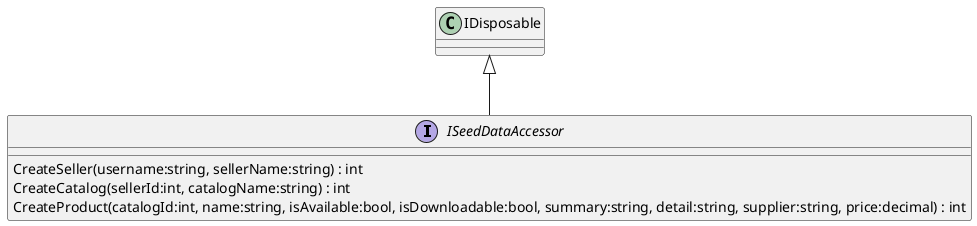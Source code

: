 @startuml
interface ISeedDataAccessor {
    CreateSeller(username:string, sellerName:string) : int
    CreateCatalog(sellerId:int, catalogName:string) : int
    CreateProduct(catalogId:int, name:string, isAvailable:bool, isDownloadable:bool, summary:string, detail:string, supplier:string, price:decimal) : int
}
IDisposable <|-- ISeedDataAccessor
@enduml
